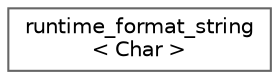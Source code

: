 digraph "类继承关系图"
{
 // LATEX_PDF_SIZE
  bgcolor="transparent";
  edge [fontname=Helvetica,fontsize=10,labelfontname=Helvetica,labelfontsize=10];
  node [fontname=Helvetica,fontsize=10,shape=box,height=0.2,width=0.4];
  rankdir="LR";
  Node0 [id="Node000000",label="runtime_format_string\l\< Char \>",height=0.2,width=0.4,color="grey40", fillcolor="white", style="filled",URL="$structruntime__format__string.html",tooltip=" "];
}
